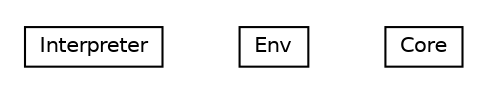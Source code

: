 #!/usr/local/bin/dot
#
# Class diagram 
# Generated by UMLGraph version 5.2 (http://www.umlgraph.org/)
#

digraph G {
	edge [fontname="Helvetica",fontsize=10,labelfontname="Helvetica",labelfontsize=10];
	node [fontname="Helvetica",fontsize=10,shape=plaintext];
	nodesep=0.25;
	ranksep=0.5;
	// it.unica.foresee.core.Interpreter
	c465 [label=<<table title="it.unica.foresee.core.Interpreter" border="0" cellborder="1" cellspacing="0" cellpadding="2" port="p" href="./Interpreter.html">
		<tr><td><table border="0" cellspacing="0" cellpadding="1">
<tr><td align="center" balign="center"> Interpreter </td></tr>
		</table></td></tr>
		</table>>, fontname="Helvetica", fontcolor="black", fontsize=10.0];
	// it.unica.foresee.core.Env
	c466 [label=<<table title="it.unica.foresee.core.Env" border="0" cellborder="1" cellspacing="0" cellpadding="2" port="p" href="./Env.html">
		<tr><td><table border="0" cellspacing="0" cellpadding="1">
<tr><td align="center" balign="center"> Env </td></tr>
		</table></td></tr>
		</table>>, fontname="Helvetica", fontcolor="black", fontsize=10.0];
	// it.unica.foresee.core.Core
	c467 [label=<<table title="it.unica.foresee.core.Core" border="0" cellborder="1" cellspacing="0" cellpadding="2" port="p" href="./Core.html">
		<tr><td><table border="0" cellspacing="0" cellpadding="1">
<tr><td align="center" balign="center"> Core </td></tr>
		</table></td></tr>
		</table>>, fontname="Helvetica", fontcolor="black", fontsize=10.0];
}

